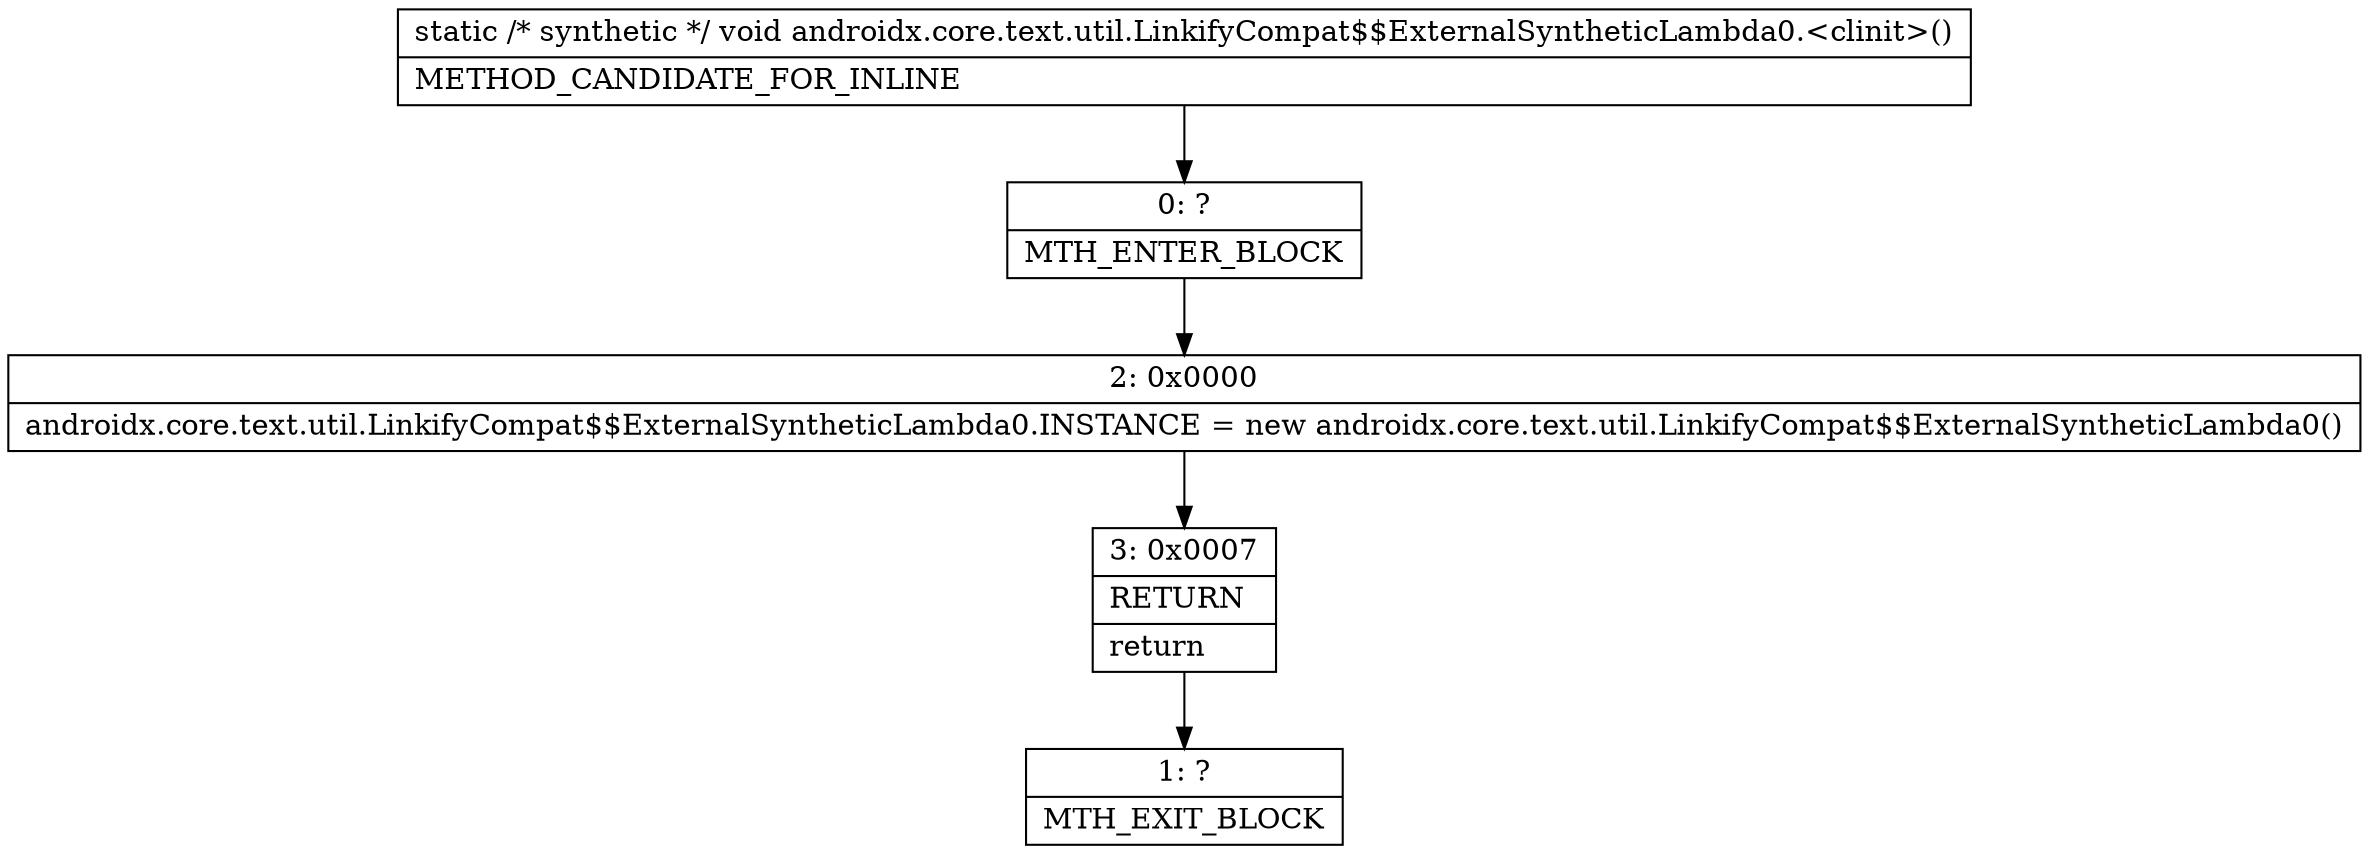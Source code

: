 digraph "CFG forandroidx.core.text.util.LinkifyCompat$$ExternalSyntheticLambda0.\<clinit\>()V" {
Node_0 [shape=record,label="{0\:\ ?|MTH_ENTER_BLOCK\l}"];
Node_2 [shape=record,label="{2\:\ 0x0000|androidx.core.text.util.LinkifyCompat$$ExternalSyntheticLambda0.INSTANCE = new androidx.core.text.util.LinkifyCompat$$ExternalSyntheticLambda0()\l}"];
Node_3 [shape=record,label="{3\:\ 0x0007|RETURN\l|return\l}"];
Node_1 [shape=record,label="{1\:\ ?|MTH_EXIT_BLOCK\l}"];
MethodNode[shape=record,label="{static \/* synthetic *\/ void androidx.core.text.util.LinkifyCompat$$ExternalSyntheticLambda0.\<clinit\>()  | METHOD_CANDIDATE_FOR_INLINE\l}"];
MethodNode -> Node_0;Node_0 -> Node_2;
Node_2 -> Node_3;
Node_3 -> Node_1;
}

